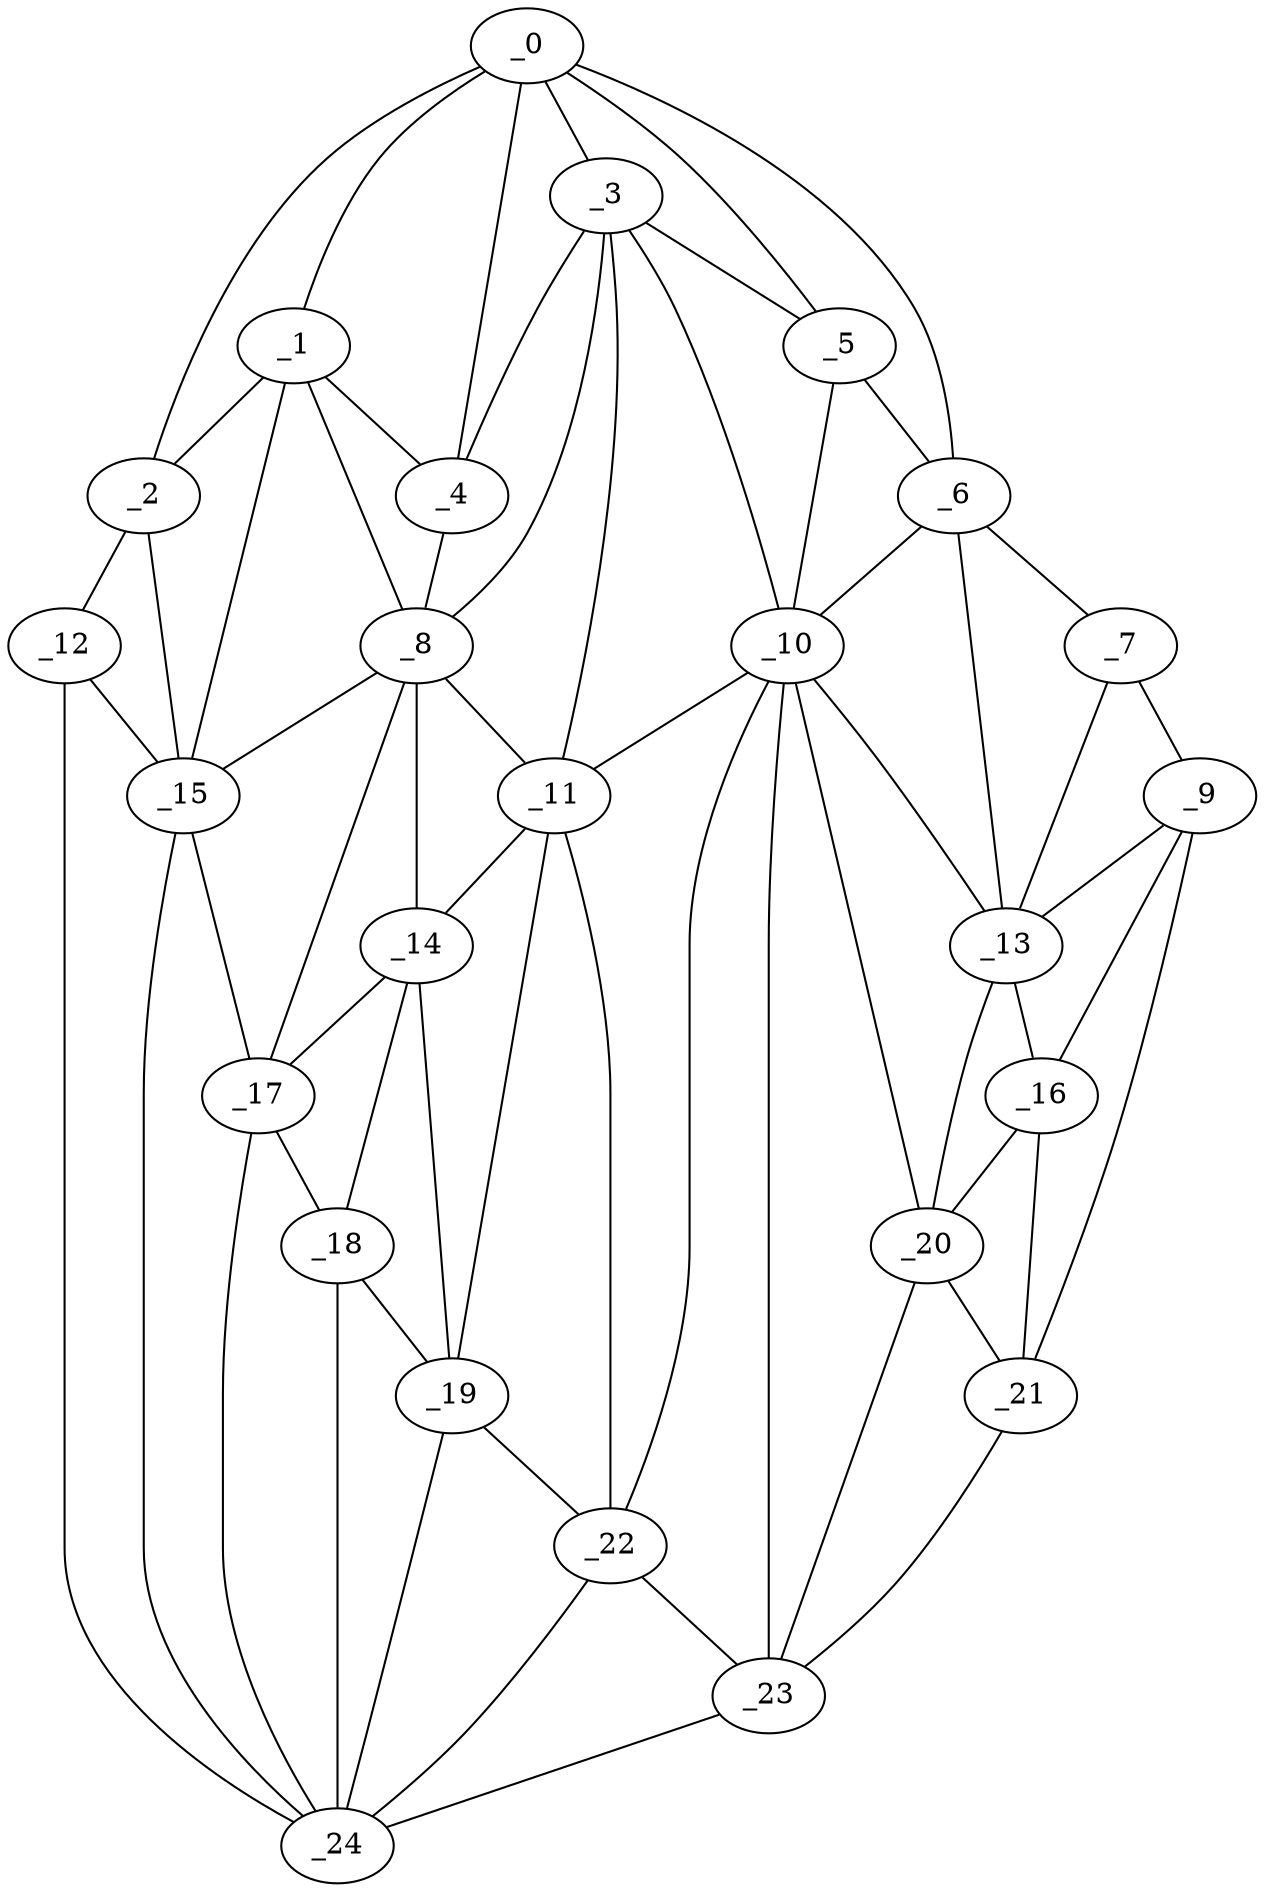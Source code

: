 graph "obj61__185.gxl" {
	_0	 [x=40,
		y=41];
	_1	 [x=46,
		y=33];
	_0 -- _1	 [valence=1];
	_2	 [x=50,
		y=8];
	_0 -- _2	 [valence=1];
	_3	 [x=55,
		y=79];
	_0 -- _3	 [valence=2];
	_4	 [x=56,
		y=66];
	_0 -- _4	 [valence=1];
	_5	 [x=56,
		y=91];
	_0 -- _5	 [valence=2];
	_6	 [x=56,
		y=97];
	_0 -- _6	 [valence=1];
	_1 -- _2	 [valence=2];
	_1 -- _4	 [valence=2];
	_8	 [x=65,
		y=66];
	_1 -- _8	 [valence=1];
	_15	 [x=83,
		y=32];
	_1 -- _15	 [valence=1];
	_12	 [x=79,
		y=7];
	_2 -- _12	 [valence=1];
	_2 -- _15	 [valence=2];
	_3 -- _4	 [valence=2];
	_3 -- _5	 [valence=2];
	_3 -- _8	 [valence=2];
	_10	 [x=77,
		y=89];
	_3 -- _10	 [valence=2];
	_11	 [x=78,
		y=83];
	_3 -- _11	 [valence=2];
	_4 -- _8	 [valence=1];
	_5 -- _6	 [valence=2];
	_5 -- _10	 [valence=2];
	_7	 [x=64,
		y=119];
	_6 -- _7	 [valence=1];
	_6 -- _10	 [valence=2];
	_13	 [x=79,
		y=100];
	_6 -- _13	 [valence=1];
	_9	 [x=74,
		y=118];
	_7 -- _9	 [valence=1];
	_7 -- _13	 [valence=2];
	_8 -- _11	 [valence=2];
	_14	 [x=81,
		y=64];
	_8 -- _14	 [valence=2];
	_8 -- _15	 [valence=2];
	_17	 [x=88,
		y=47];
	_8 -- _17	 [valence=1];
	_9 -- _13	 [valence=2];
	_16	 [x=87,
		y=108];
	_9 -- _16	 [valence=1];
	_21	 [x=88,
		y=115];
	_9 -- _21	 [valence=1];
	_10 -- _11	 [valence=1];
	_10 -- _13	 [valence=2];
	_20	 [x=88,
		y=98];
	_10 -- _20	 [valence=2];
	_22	 [x=89,
		y=84];
	_10 -- _22	 [valence=1];
	_23	 [x=89,
		y=90];
	_10 -- _23	 [valence=2];
	_11 -- _14	 [valence=2];
	_19	 [x=88,
		y=71];
	_11 -- _19	 [valence=1];
	_11 -- _22	 [valence=2];
	_12 -- _15	 [valence=2];
	_24	 [x=90,
		y=39];
	_12 -- _24	 [valence=1];
	_13 -- _16	 [valence=2];
	_13 -- _20	 [valence=1];
	_14 -- _17	 [valence=2];
	_18	 [x=88,
		y=58];
	_14 -- _18	 [valence=2];
	_14 -- _19	 [valence=1];
	_15 -- _17	 [valence=2];
	_15 -- _24	 [valence=1];
	_16 -- _20	 [valence=2];
	_16 -- _21	 [valence=1];
	_17 -- _18	 [valence=1];
	_17 -- _24	 [valence=1];
	_18 -- _19	 [valence=2];
	_18 -- _24	 [valence=1];
	_19 -- _22	 [valence=1];
	_19 -- _24	 [valence=2];
	_20 -- _21	 [valence=2];
	_20 -- _23	 [valence=2];
	_21 -- _23	 [valence=1];
	_22 -- _23	 [valence=1];
	_22 -- _24	 [valence=2];
	_23 -- _24	 [valence=1];
}
